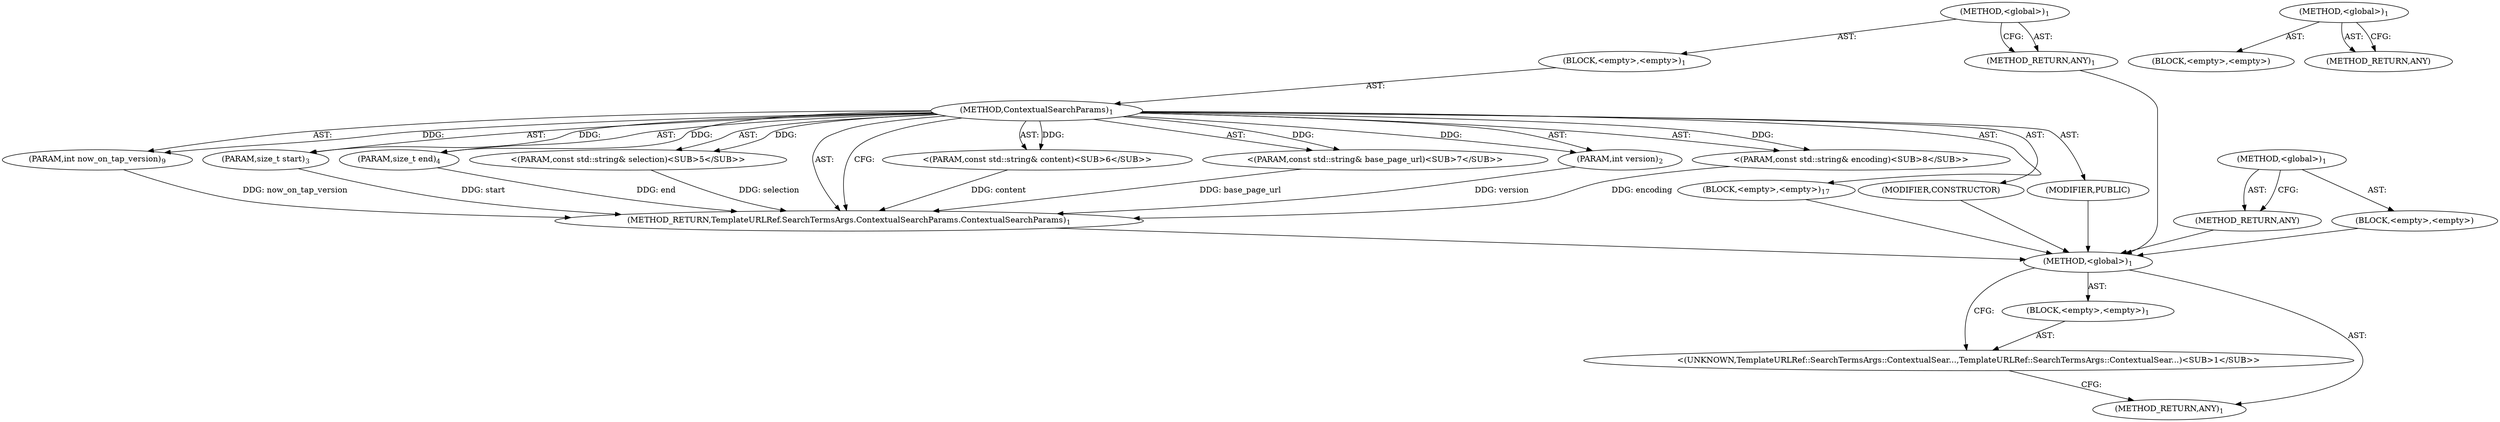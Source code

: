 digraph "&lt;global&gt;" {
vulnerable_6 [label=<(METHOD,&lt;global&gt;)<SUB>1</SUB>>];
vulnerable_7 [label=<(BLOCK,&lt;empty&gt;,&lt;empty&gt;)<SUB>1</SUB>>];
vulnerable_8 [label=<(METHOD,ContextualSearchParams)<SUB>1</SUB>>];
vulnerable_9 [label=<(PARAM,int version)<SUB>2</SUB>>];
vulnerable_10 [label=<(PARAM,size_t start)<SUB>3</SUB>>];
vulnerable_11 [label=<(PARAM,size_t end)<SUB>4</SUB>>];
vulnerable_12 [label="<(PARAM,const std::string&amp; selection)<SUB>5</SUB>>"];
vulnerable_13 [label="<(PARAM,const std::string&amp; content)<SUB>6</SUB>>"];
vulnerable_14 [label="<(PARAM,const std::string&amp; base_page_url)<SUB>7</SUB>>"];
vulnerable_15 [label="<(PARAM,const std::string&amp; encoding)<SUB>8</SUB>>"];
vulnerable_16 [label=<(PARAM,int now_on_tap_version)<SUB>9</SUB>>];
vulnerable_17 [label=<(BLOCK,&lt;empty&gt;,&lt;empty&gt;)<SUB>17</SUB>>];
vulnerable_18 [label=<(MODIFIER,CONSTRUCTOR)>];
vulnerable_19 [label=<(MODIFIER,PUBLIC)>];
vulnerable_20 [label=<(METHOD_RETURN,TemplateURLRef.SearchTermsArgs.ContextualSearchParams.ContextualSearchParams)<SUB>1</SUB>>];
vulnerable_22 [label=<(METHOD_RETURN,ANY)<SUB>1</SUB>>];
vulnerable_37 [label=<(METHOD,&lt;global&gt;)<SUB>1</SUB>>];
vulnerable_38 [label=<(BLOCK,&lt;empty&gt;,&lt;empty&gt;)>];
vulnerable_39 [label=<(METHOD_RETURN,ANY)>];
fixed_6 [label=<(METHOD,&lt;global&gt;)<SUB>1</SUB>>];
fixed_7 [label=<(BLOCK,&lt;empty&gt;,&lt;empty&gt;)<SUB>1</SUB>>];
fixed_8 [label="<(UNKNOWN,TemplateURLRef::SearchTermsArgs::ContextualSear...,TemplateURLRef::SearchTermsArgs::ContextualSear...)<SUB>1</SUB>>"];
fixed_9 [label=<(METHOD_RETURN,ANY)<SUB>1</SUB>>];
fixed_14 [label=<(METHOD,&lt;global&gt;)<SUB>1</SUB>>];
fixed_15 [label=<(BLOCK,&lt;empty&gt;,&lt;empty&gt;)>];
fixed_16 [label=<(METHOD_RETURN,ANY)>];
vulnerable_6 -> vulnerable_7  [key=0, label="AST: "];
vulnerable_6 -> vulnerable_22  [key=0, label="AST: "];
vulnerable_6 -> vulnerable_22  [key=1, label="CFG: "];
vulnerable_7 -> vulnerable_8  [key=0, label="AST: "];
vulnerable_8 -> vulnerable_9  [key=0, label="AST: "];
vulnerable_8 -> vulnerable_9  [key=1, label="DDG: "];
vulnerable_8 -> vulnerable_10  [key=0, label="AST: "];
vulnerable_8 -> vulnerable_10  [key=1, label="DDG: "];
vulnerable_8 -> vulnerable_11  [key=0, label="AST: "];
vulnerable_8 -> vulnerable_11  [key=1, label="DDG: "];
vulnerable_8 -> vulnerable_12  [key=0, label="AST: "];
vulnerable_8 -> vulnerable_12  [key=1, label="DDG: "];
vulnerable_8 -> vulnerable_13  [key=0, label="AST: "];
vulnerable_8 -> vulnerable_13  [key=1, label="DDG: "];
vulnerable_8 -> vulnerable_14  [key=0, label="AST: "];
vulnerable_8 -> vulnerable_14  [key=1, label="DDG: "];
vulnerable_8 -> vulnerable_15  [key=0, label="AST: "];
vulnerable_8 -> vulnerable_15  [key=1, label="DDG: "];
vulnerable_8 -> vulnerable_16  [key=0, label="AST: "];
vulnerable_8 -> vulnerable_16  [key=1, label="DDG: "];
vulnerable_8 -> vulnerable_17  [key=0, label="AST: "];
vulnerable_8 -> vulnerable_18  [key=0, label="AST: "];
vulnerable_8 -> vulnerable_19  [key=0, label="AST: "];
vulnerable_8 -> vulnerable_20  [key=0, label="AST: "];
vulnerable_8 -> vulnerable_20  [key=1, label="CFG: "];
vulnerable_9 -> vulnerable_20  [key=0, label="DDG: version"];
vulnerable_10 -> vulnerable_20  [key=0, label="DDG: start"];
vulnerable_11 -> vulnerable_20  [key=0, label="DDG: end"];
vulnerable_12 -> vulnerable_20  [key=0, label="DDG: selection"];
vulnerable_13 -> vulnerable_20  [key=0, label="DDG: content"];
vulnerable_14 -> vulnerable_20  [key=0, label="DDG: base_page_url"];
vulnerable_15 -> vulnerable_20  [key=0, label="DDG: encoding"];
vulnerable_16 -> vulnerable_20  [key=0, label="DDG: now_on_tap_version"];
vulnerable_17 -> fixed_6  [key=0];
vulnerable_18 -> fixed_6  [key=0];
vulnerable_19 -> fixed_6  [key=0];
vulnerable_20 -> fixed_6  [key=0];
vulnerable_22 -> fixed_6  [key=0];
vulnerable_37 -> vulnerable_38  [key=0, label="AST: "];
vulnerable_37 -> vulnerable_39  [key=0, label="AST: "];
vulnerable_37 -> vulnerable_39  [key=1, label="CFG: "];
vulnerable_38 -> fixed_6  [key=0];
vulnerable_39 -> fixed_6  [key=0];
fixed_6 -> fixed_7  [key=0, label="AST: "];
fixed_6 -> fixed_9  [key=0, label="AST: "];
fixed_6 -> fixed_8  [key=0, label="CFG: "];
fixed_7 -> fixed_8  [key=0, label="AST: "];
fixed_8 -> fixed_9  [key=0, label="CFG: "];
fixed_14 -> fixed_15  [key=0, label="AST: "];
fixed_14 -> fixed_16  [key=0, label="AST: "];
fixed_14 -> fixed_16  [key=1, label="CFG: "];
}
